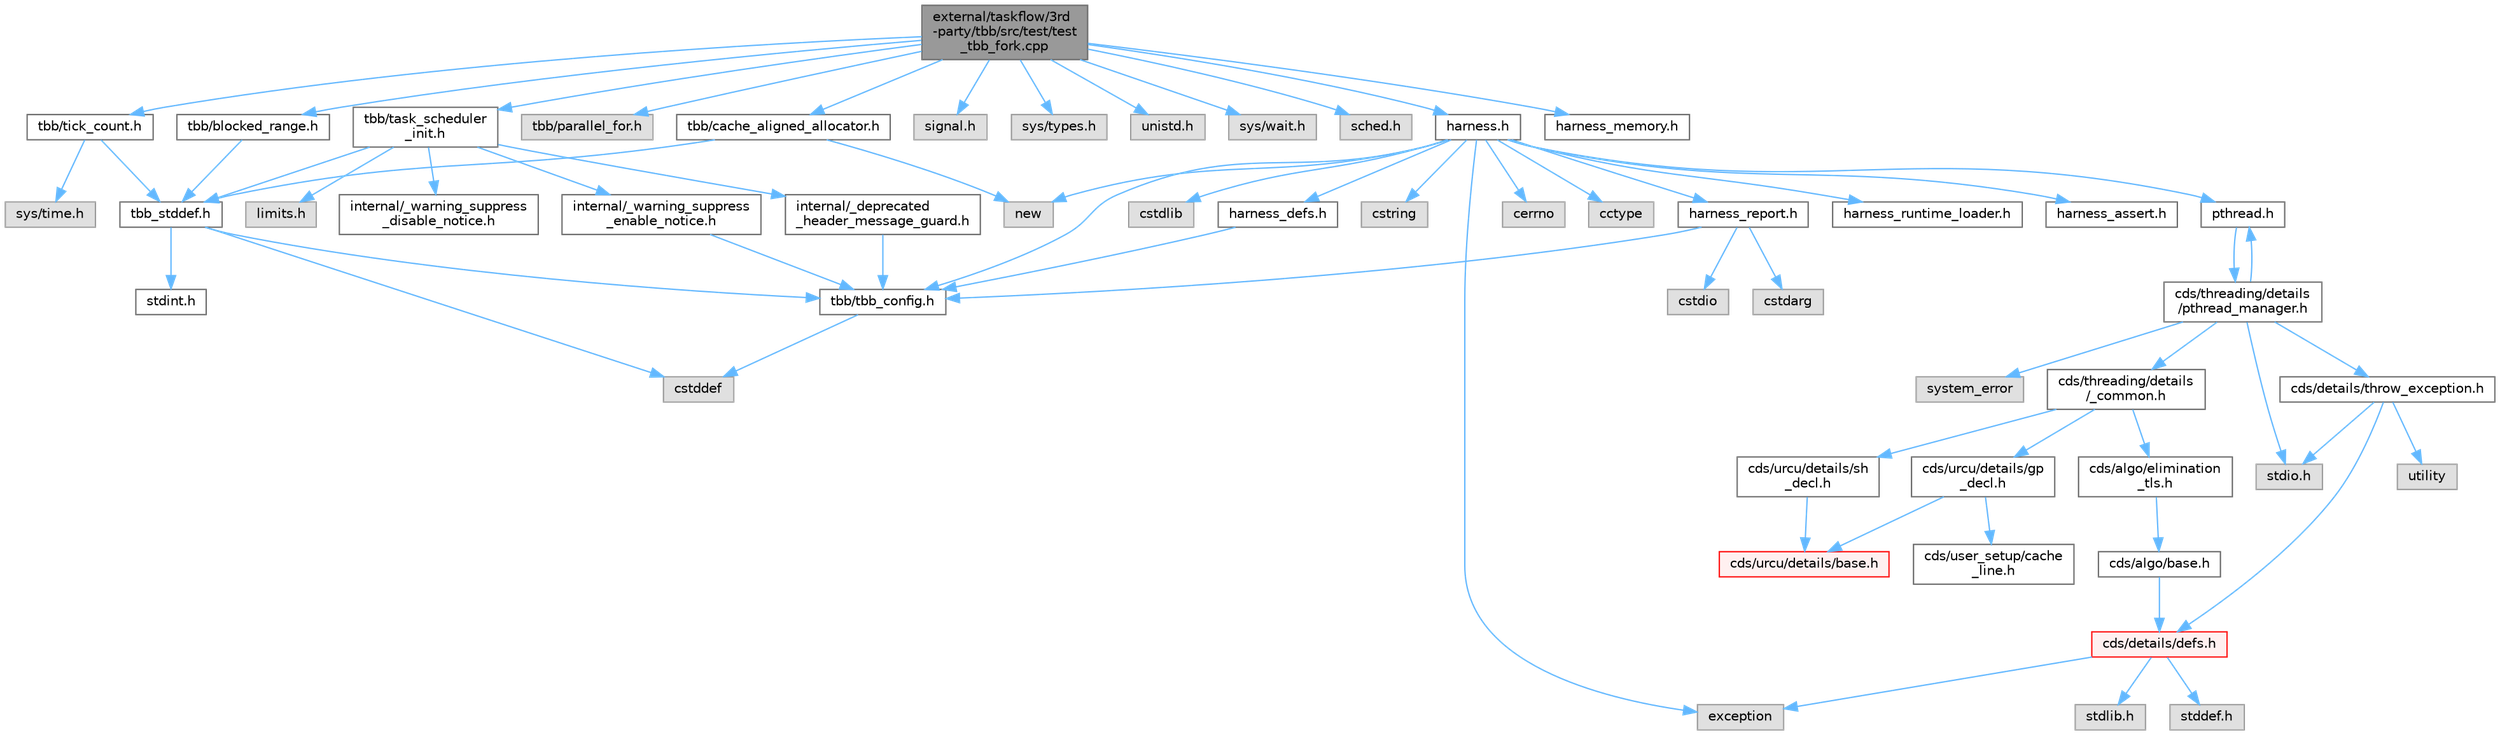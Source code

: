 digraph "external/taskflow/3rd-party/tbb/src/test/test_tbb_fork.cpp"
{
 // LATEX_PDF_SIZE
  bgcolor="transparent";
  edge [fontname=Helvetica,fontsize=10,labelfontname=Helvetica,labelfontsize=10];
  node [fontname=Helvetica,fontsize=10,shape=box,height=0.2,width=0.4];
  Node1 [id="Node000001",label="external/taskflow/3rd\l-party/tbb/src/test/test\l_tbb_fork.cpp",height=0.2,width=0.4,color="gray40", fillcolor="grey60", style="filled", fontcolor="black",tooltip=" "];
  Node1 -> Node2 [id="edge65_Node000001_Node000002",color="steelblue1",style="solid",tooltip=" "];
  Node2 [id="Node000002",label="tbb/task_scheduler\l_init.h",height=0.2,width=0.4,color="grey40", fillcolor="white", style="filled",URL="$task__scheduler__init_8h.html",tooltip=" "];
  Node2 -> Node3 [id="edge66_Node000002_Node000003",color="steelblue1",style="solid",tooltip=" "];
  Node3 [id="Node000003",label="internal/_deprecated\l_header_message_guard.h",height=0.2,width=0.4,color="grey40", fillcolor="white", style="filled",URL="$__deprecated__header__message__guard_8h.html",tooltip=" "];
  Node3 -> Node4 [id="edge67_Node000003_Node000004",color="steelblue1",style="solid",tooltip=" "];
  Node4 [id="Node000004",label="tbb/tbb_config.h",height=0.2,width=0.4,color="grey40", fillcolor="white", style="filled",URL="$tbb__config_8h.html",tooltip=" "];
  Node4 -> Node5 [id="edge68_Node000004_Node000005",color="steelblue1",style="solid",tooltip=" "];
  Node5 [id="Node000005",label="cstddef",height=0.2,width=0.4,color="grey60", fillcolor="#E0E0E0", style="filled",tooltip=" "];
  Node2 -> Node6 [id="edge69_Node000002_Node000006",color="steelblue1",style="solid",tooltip=" "];
  Node6 [id="Node000006",label="internal/_warning_suppress\l_enable_notice.h",height=0.2,width=0.4,color="grey40", fillcolor="white", style="filled",URL="$__warning__suppress__enable__notice_8h.html",tooltip=" "];
  Node6 -> Node4 [id="edge70_Node000006_Node000004",color="steelblue1",style="solid",tooltip=" "];
  Node2 -> Node7 [id="edge71_Node000002_Node000007",color="steelblue1",style="solid",tooltip=" "];
  Node7 [id="Node000007",label="tbb_stddef.h",height=0.2,width=0.4,color="grey40", fillcolor="white", style="filled",URL="$tbb__stddef_8h.html",tooltip=" "];
  Node7 -> Node4 [id="edge72_Node000007_Node000004",color="steelblue1",style="solid",tooltip=" "];
  Node7 -> Node5 [id="edge73_Node000007_Node000005",color="steelblue1",style="solid",tooltip=" "];
  Node7 -> Node8 [id="edge74_Node000007_Node000008",color="steelblue1",style="solid",tooltip=" "];
  Node8 [id="Node000008",label="stdint.h",height=0.2,width=0.4,color="grey40", fillcolor="white", style="filled",URL="$stdint_8h.html",tooltip=" "];
  Node2 -> Node9 [id="edge75_Node000002_Node000009",color="steelblue1",style="solid",tooltip=" "];
  Node9 [id="Node000009",label="limits.h",height=0.2,width=0.4,color="grey60", fillcolor="#E0E0E0", style="filled",tooltip=" "];
  Node2 -> Node10 [id="edge76_Node000002_Node000010",color="steelblue1",style="solid",tooltip=" "];
  Node10 [id="Node000010",label="internal/_warning_suppress\l_disable_notice.h",height=0.2,width=0.4,color="grey40", fillcolor="white", style="filled",URL="$__warning__suppress__disable__notice_8h.html",tooltip=" "];
  Node1 -> Node11 [id="edge77_Node000001_Node000011",color="steelblue1",style="solid",tooltip=" "];
  Node11 [id="Node000011",label="tbb/blocked_range.h",height=0.2,width=0.4,color="grey40", fillcolor="white", style="filled",URL="$blocked__range_8h.html",tooltip=" "];
  Node11 -> Node7 [id="edge78_Node000011_Node000007",color="steelblue1",style="solid",tooltip=" "];
  Node1 -> Node12 [id="edge79_Node000001_Node000012",color="steelblue1",style="solid",tooltip=" "];
  Node12 [id="Node000012",label="tbb/cache_aligned_allocator.h",height=0.2,width=0.4,color="grey40", fillcolor="white", style="filled",URL="$cache__aligned__allocator_8h.html",tooltip=" "];
  Node12 -> Node13 [id="edge80_Node000012_Node000013",color="steelblue1",style="solid",tooltip=" "];
  Node13 [id="Node000013",label="new",height=0.2,width=0.4,color="grey60", fillcolor="#E0E0E0", style="filled",tooltip=" "];
  Node12 -> Node7 [id="edge81_Node000012_Node000007",color="steelblue1",style="solid",tooltip=" "];
  Node1 -> Node14 [id="edge82_Node000001_Node000014",color="steelblue1",style="solid",tooltip=" "];
  Node14 [id="Node000014",label="tbb/parallel_for.h",height=0.2,width=0.4,color="grey60", fillcolor="#E0E0E0", style="filled",tooltip=" "];
  Node1 -> Node15 [id="edge83_Node000001_Node000015",color="steelblue1",style="solid",tooltip=" "];
  Node15 [id="Node000015",label="harness.h",height=0.2,width=0.4,color="grey40", fillcolor="white", style="filled",URL="$harness_8h.html",tooltip=" "];
  Node15 -> Node4 [id="edge84_Node000015_Node000004",color="steelblue1",style="solid",tooltip=" "];
  Node15 -> Node16 [id="edge85_Node000015_Node000016",color="steelblue1",style="solid",tooltip=" "];
  Node16 [id="Node000016",label="harness_defs.h",height=0.2,width=0.4,color="grey40", fillcolor="white", style="filled",URL="$harness__defs_8h.html",tooltip=" "];
  Node16 -> Node4 [id="edge86_Node000016_Node000004",color="steelblue1",style="solid",tooltip=" "];
  Node15 -> Node17 [id="edge87_Node000015_Node000017",color="steelblue1",style="solid",tooltip=" "];
  Node17 [id="Node000017",label="cstdlib",height=0.2,width=0.4,color="grey60", fillcolor="#E0E0E0", style="filled",tooltip=" "];
  Node15 -> Node18 [id="edge88_Node000015_Node000018",color="steelblue1",style="solid",tooltip=" "];
  Node18 [id="Node000018",label="cstring",height=0.2,width=0.4,color="grey60", fillcolor="#E0E0E0", style="filled",tooltip=" "];
  Node15 -> Node19 [id="edge89_Node000015_Node000019",color="steelblue1",style="solid",tooltip=" "];
  Node19 [id="Node000019",label="cerrno",height=0.2,width=0.4,color="grey60", fillcolor="#E0E0E0", style="filled",tooltip=" "];
  Node15 -> Node20 [id="edge90_Node000015_Node000020",color="steelblue1",style="solid",tooltip=" "];
  Node20 [id="Node000020",label="cctype",height=0.2,width=0.4,color="grey60", fillcolor="#E0E0E0", style="filled",tooltip=" "];
  Node15 -> Node13 [id="edge91_Node000015_Node000013",color="steelblue1",style="solid",tooltip=" "];
  Node15 -> Node21 [id="edge92_Node000015_Node000021",color="steelblue1",style="solid",tooltip=" "];
  Node21 [id="Node000021",label="pthread.h",height=0.2,width=0.4,color="grey40", fillcolor="white", style="filled",URL="$pthread_8h.html",tooltip=" "];
  Node21 -> Node22 [id="edge93_Node000021_Node000022",color="steelblue1",style="solid",tooltip=" "];
  Node22 [id="Node000022",label="cds/threading/details\l/pthread_manager.h",height=0.2,width=0.4,color="grey40", fillcolor="white", style="filled",URL="$pthread__manager_8h.html",tooltip=" "];
  Node22 -> Node23 [id="edge94_Node000022_Node000023",color="steelblue1",style="solid",tooltip=" "];
  Node23 [id="Node000023",label="system_error",height=0.2,width=0.4,color="grey60", fillcolor="#E0E0E0", style="filled",tooltip=" "];
  Node22 -> Node24 [id="edge95_Node000022_Node000024",color="steelblue1",style="solid",tooltip=" "];
  Node24 [id="Node000024",label="stdio.h",height=0.2,width=0.4,color="grey60", fillcolor="#E0E0E0", style="filled",tooltip=" "];
  Node22 -> Node21 [id="edge96_Node000022_Node000021",color="steelblue1",style="solid",tooltip=" "];
  Node22 -> Node25 [id="edge97_Node000022_Node000025",color="steelblue1",style="solid",tooltip=" "];
  Node25 [id="Node000025",label="cds/threading/details\l/_common.h",height=0.2,width=0.4,color="grey40", fillcolor="white", style="filled",URL="$__common_8h.html",tooltip=" "];
  Node25 -> Node26 [id="edge98_Node000025_Node000026",color="steelblue1",style="solid",tooltip=" "];
  Node26 [id="Node000026",label="cds/urcu/details/gp\l_decl.h",height=0.2,width=0.4,color="grey40", fillcolor="white", style="filled",URL="$gp__decl_8h.html",tooltip=" "];
  Node26 -> Node27 [id="edge99_Node000026_Node000027",color="steelblue1",style="solid",tooltip=" "];
  Node27 [id="Node000027",label="cds/urcu/details/base.h",height=0.2,width=0.4,color="red", fillcolor="#FFF0F0", style="filled",URL="$external_2libcds_2cds_2urcu_2details_2base_8h.html",tooltip=" "];
  Node26 -> Node42 [id="edge100_Node000026_Node000042",color="steelblue1",style="solid",tooltip=" "];
  Node42 [id="Node000042",label="cds/user_setup/cache\l_line.h",height=0.2,width=0.4,color="grey40", fillcolor="white", style="filled",URL="$cache__line_8h.html",tooltip="Cache-line size definition"];
  Node25 -> Node64 [id="edge101_Node000025_Node000064",color="steelblue1",style="solid",tooltip=" "];
  Node64 [id="Node000064",label="cds/urcu/details/sh\l_decl.h",height=0.2,width=0.4,color="grey40", fillcolor="white", style="filled",URL="$sh__decl_8h.html",tooltip=" "];
  Node64 -> Node27 [id="edge102_Node000064_Node000027",color="steelblue1",style="solid",tooltip=" "];
  Node25 -> Node65 [id="edge103_Node000025_Node000065",color="steelblue1",style="solid",tooltip=" "];
  Node65 [id="Node000065",label="cds/algo/elimination\l_tls.h",height=0.2,width=0.4,color="grey40", fillcolor="white", style="filled",URL="$elimination__tls_8h.html",tooltip=" "];
  Node65 -> Node66 [id="edge104_Node000065_Node000066",color="steelblue1",style="solid",tooltip=" "];
  Node66 [id="Node000066",label="cds/algo/base.h",height=0.2,width=0.4,color="grey40", fillcolor="white", style="filled",URL="$external_2libcds_2cds_2algo_2base_8h.html",tooltip=" "];
  Node66 -> Node29 [id="edge105_Node000066_Node000029",color="steelblue1",style="solid",tooltip=" "];
  Node29 [id="Node000029",label="cds/details/defs.h",height=0.2,width=0.4,color="red", fillcolor="#FFF0F0", style="filled",URL="$details_2defs_8h.html",tooltip=" "];
  Node29 -> Node30 [id="edge106_Node000029_Node000030",color="steelblue1",style="solid",tooltip=" "];
  Node30 [id="Node000030",label="stddef.h",height=0.2,width=0.4,color="grey60", fillcolor="#E0E0E0", style="filled",tooltip=" "];
  Node29 -> Node31 [id="edge107_Node000029_Node000031",color="steelblue1",style="solid",tooltip=" "];
  Node31 [id="Node000031",label="stdlib.h",height=0.2,width=0.4,color="grey60", fillcolor="#E0E0E0", style="filled",tooltip=" "];
  Node29 -> Node34 [id="edge108_Node000029_Node000034",color="steelblue1",style="solid",tooltip=" "];
  Node34 [id="Node000034",label="exception",height=0.2,width=0.4,color="grey60", fillcolor="#E0E0E0", style="filled",tooltip=" "];
  Node22 -> Node58 [id="edge109_Node000022_Node000058",color="steelblue1",style="solid",tooltip=" "];
  Node58 [id="Node000058",label="cds/details/throw_exception.h",height=0.2,width=0.4,color="grey40", fillcolor="white", style="filled",URL="$throw__exception_8h.html",tooltip=" "];
  Node58 -> Node29 [id="edge110_Node000058_Node000029",color="steelblue1",style="solid",tooltip=" "];
  Node58 -> Node24 [id="edge111_Node000058_Node000024",color="steelblue1",style="solid",tooltip=" "];
  Node58 -> Node59 [id="edge112_Node000058_Node000059",color="steelblue1",style="solid",tooltip=" "];
  Node59 [id="Node000059",label="utility",height=0.2,width=0.4,color="grey60", fillcolor="#E0E0E0", style="filled",tooltip=" "];
  Node15 -> Node67 [id="edge113_Node000015_Node000067",color="steelblue1",style="solid",tooltip=" "];
  Node67 [id="Node000067",label="harness_runtime_loader.h",height=0.2,width=0.4,color="grey40", fillcolor="white", style="filled",URL="$harness__runtime__loader_8h.html",tooltip=" "];
  Node15 -> Node68 [id="edge114_Node000015_Node000068",color="steelblue1",style="solid",tooltip=" "];
  Node68 [id="Node000068",label="harness_report.h",height=0.2,width=0.4,color="grey40", fillcolor="white", style="filled",URL="$harness__report_8h.html",tooltip=" "];
  Node68 -> Node69 [id="edge115_Node000068_Node000069",color="steelblue1",style="solid",tooltip=" "];
  Node69 [id="Node000069",label="cstdio",height=0.2,width=0.4,color="grey60", fillcolor="#E0E0E0", style="filled",tooltip=" "];
  Node68 -> Node70 [id="edge116_Node000068_Node000070",color="steelblue1",style="solid",tooltip=" "];
  Node70 [id="Node000070",label="cstdarg",height=0.2,width=0.4,color="grey60", fillcolor="#E0E0E0", style="filled",tooltip=" "];
  Node68 -> Node4 [id="edge117_Node000068_Node000004",color="steelblue1",style="solid",tooltip=" "];
  Node15 -> Node34 [id="edge118_Node000015_Node000034",color="steelblue1",style="solid",tooltip=" "];
  Node15 -> Node71 [id="edge119_Node000015_Node000071",color="steelblue1",style="solid",tooltip=" "];
  Node71 [id="Node000071",label="harness_assert.h",height=0.2,width=0.4,color="grey40", fillcolor="white", style="filled",URL="$harness__assert_8h.html",tooltip=" "];
  Node1 -> Node72 [id="edge120_Node000001_Node000072",color="steelblue1",style="solid",tooltip=" "];
  Node72 [id="Node000072",label="signal.h",height=0.2,width=0.4,color="grey60", fillcolor="#E0E0E0", style="filled",tooltip=" "];
  Node1 -> Node73 [id="edge121_Node000001_Node000073",color="steelblue1",style="solid",tooltip=" "];
  Node73 [id="Node000073",label="sys/types.h",height=0.2,width=0.4,color="grey60", fillcolor="#E0E0E0", style="filled",tooltip=" "];
  Node1 -> Node74 [id="edge122_Node000001_Node000074",color="steelblue1",style="solid",tooltip=" "];
  Node74 [id="Node000074",label="unistd.h",height=0.2,width=0.4,color="grey60", fillcolor="#E0E0E0", style="filled",tooltip=" "];
  Node1 -> Node75 [id="edge123_Node000001_Node000075",color="steelblue1",style="solid",tooltip=" "];
  Node75 [id="Node000075",label="sys/wait.h",height=0.2,width=0.4,color="grey60", fillcolor="#E0E0E0", style="filled",tooltip=" "];
  Node1 -> Node76 [id="edge124_Node000001_Node000076",color="steelblue1",style="solid",tooltip=" "];
  Node76 [id="Node000076",label="sched.h",height=0.2,width=0.4,color="grey60", fillcolor="#E0E0E0", style="filled",tooltip=" "];
  Node1 -> Node77 [id="edge125_Node000001_Node000077",color="steelblue1",style="solid",tooltip=" "];
  Node77 [id="Node000077",label="tbb/tick_count.h",height=0.2,width=0.4,color="grey40", fillcolor="white", style="filled",URL="$tick__count_8h.html",tooltip=" "];
  Node77 -> Node7 [id="edge126_Node000077_Node000007",color="steelblue1",style="solid",tooltip=" "];
  Node77 -> Node78 [id="edge127_Node000077_Node000078",color="steelblue1",style="solid",tooltip=" "];
  Node78 [id="Node000078",label="sys/time.h",height=0.2,width=0.4,color="grey60", fillcolor="#E0E0E0", style="filled",tooltip=" "];
  Node1 -> Node79 [id="edge128_Node000001_Node000079",color="steelblue1",style="solid",tooltip=" "];
  Node79 [id="Node000079",label="harness_memory.h",height=0.2,width=0.4,color="grey40", fillcolor="white", style="filled",URL="$harness__memory_8h.html",tooltip=" "];
}
